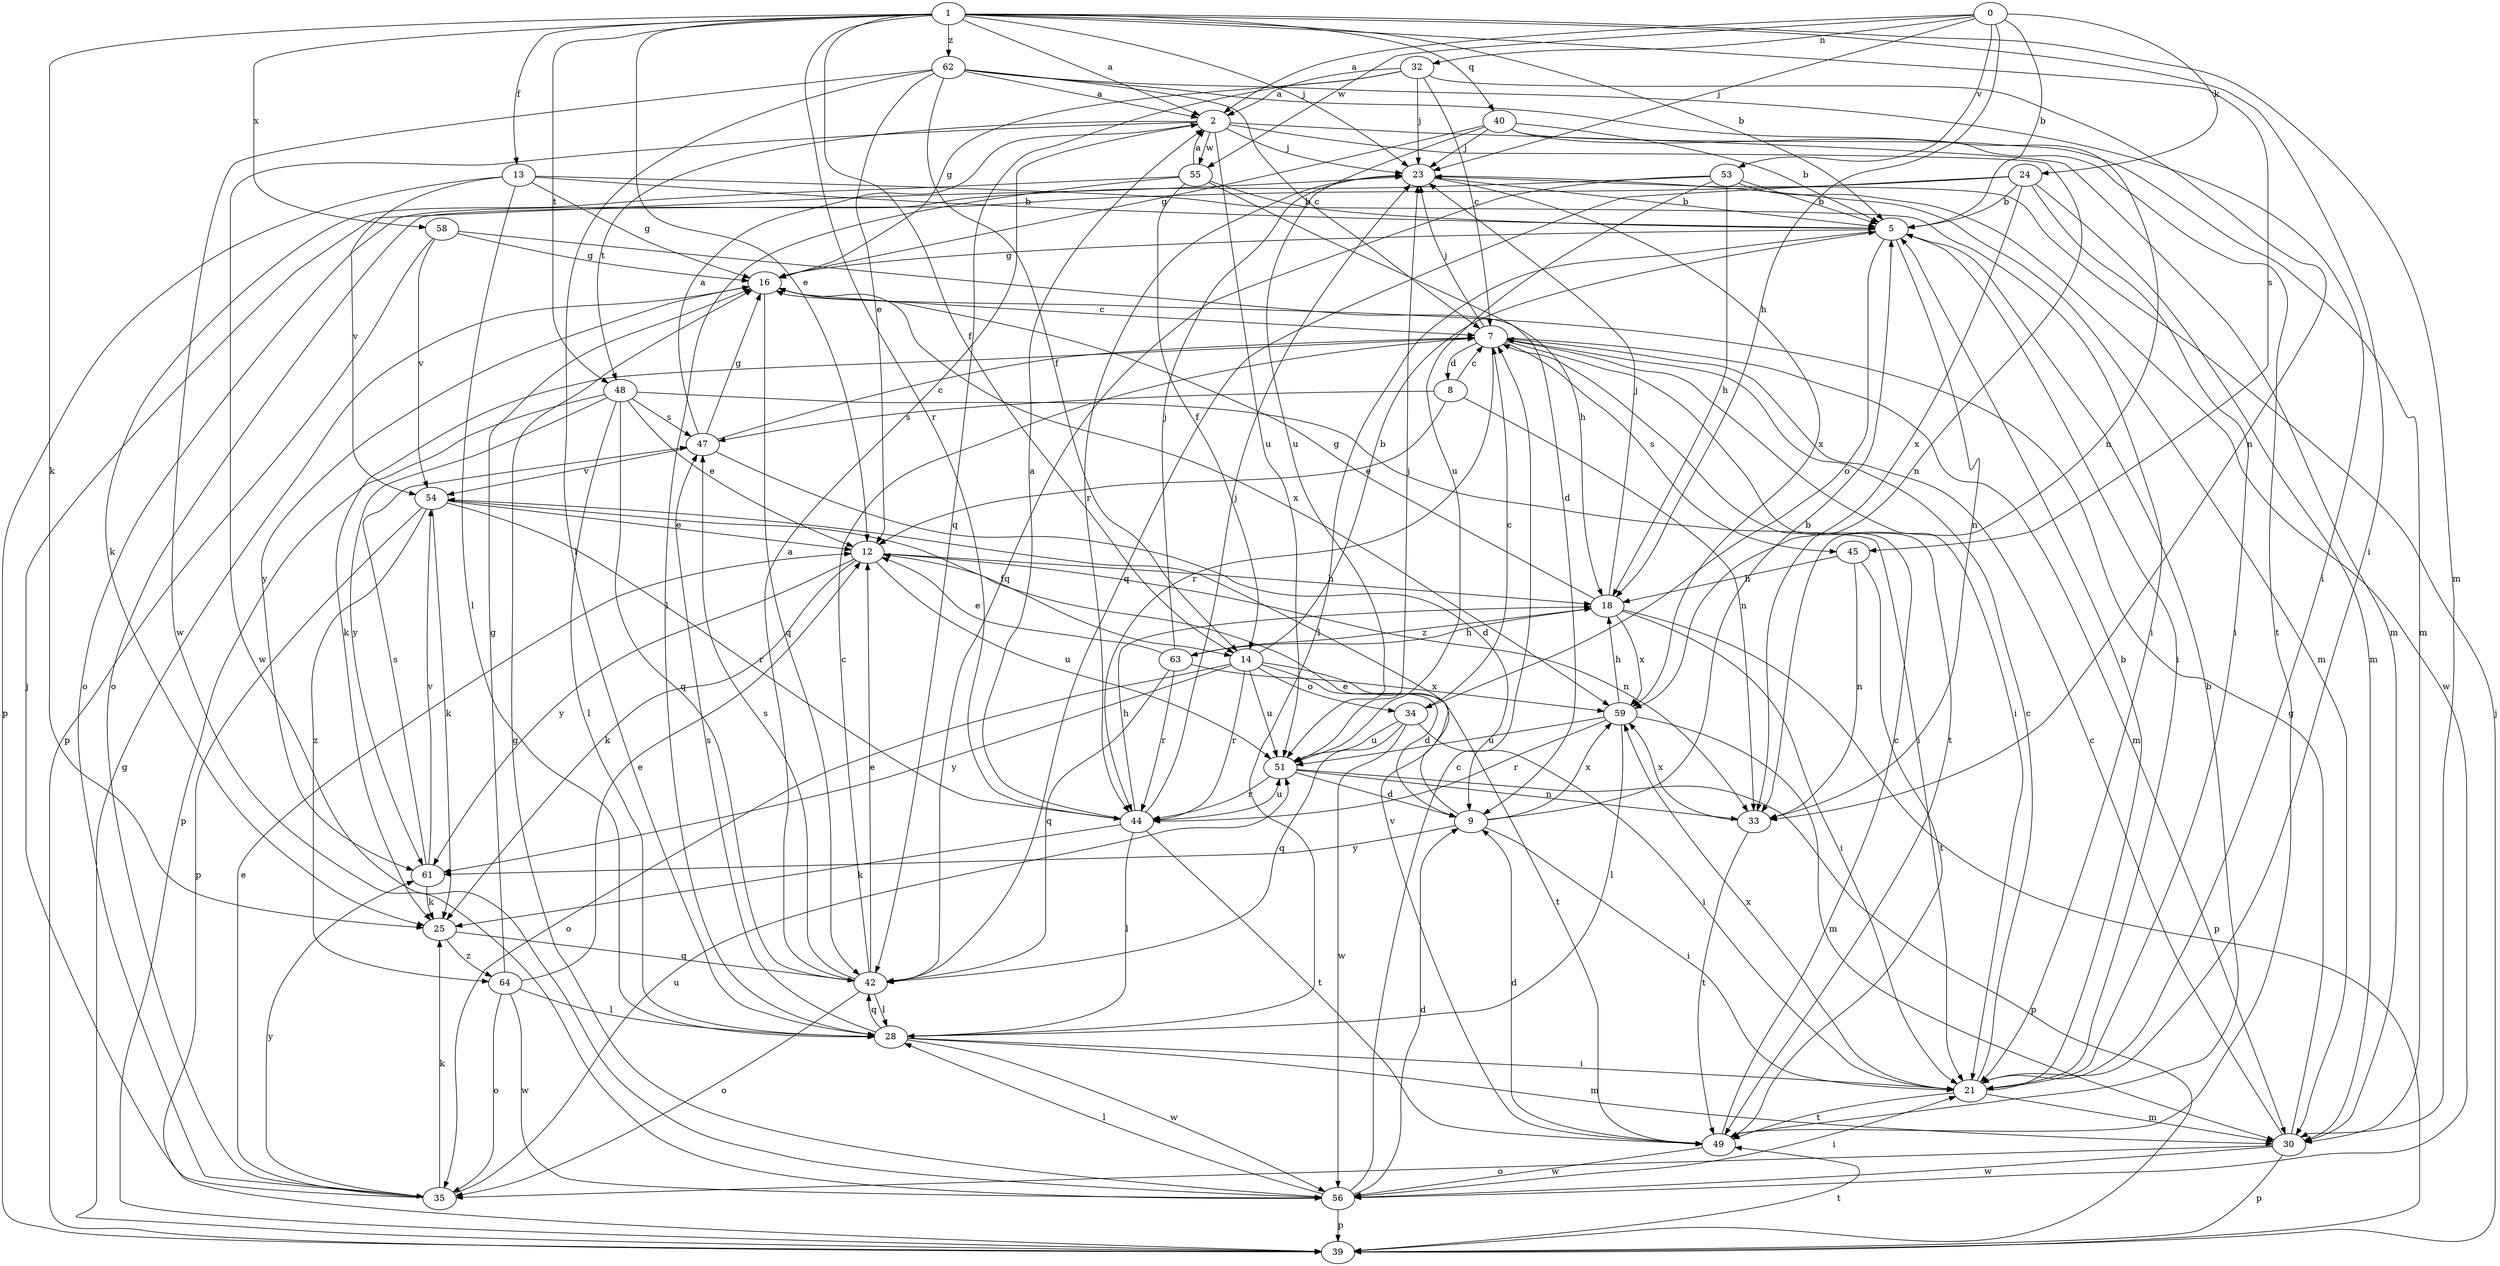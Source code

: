 strict digraph  {
0;
1;
2;
5;
7;
8;
9;
12;
13;
14;
16;
18;
21;
23;
24;
25;
28;
30;
32;
33;
34;
35;
39;
40;
42;
44;
45;
47;
48;
49;
51;
53;
54;
55;
56;
58;
59;
61;
62;
63;
64;
0 -> 2  [label=a];
0 -> 5  [label=b];
0 -> 18  [label=h];
0 -> 23  [label=j];
0 -> 24  [label=k];
0 -> 32  [label=n];
0 -> 53  [label=v];
0 -> 55  [label=w];
1 -> 2  [label=a];
1 -> 5  [label=b];
1 -> 12  [label=e];
1 -> 13  [label=f];
1 -> 14  [label=f];
1 -> 21  [label=i];
1 -> 23  [label=j];
1 -> 25  [label=k];
1 -> 30  [label=m];
1 -> 40  [label=q];
1 -> 44  [label=r];
1 -> 45  [label=s];
1 -> 48  [label=t];
1 -> 58  [label=x];
1 -> 62  [label=z];
2 -> 23  [label=j];
2 -> 30  [label=m];
2 -> 33  [label=n];
2 -> 48  [label=t];
2 -> 51  [label=u];
2 -> 55  [label=w];
2 -> 56  [label=w];
5 -> 16  [label=g];
5 -> 21  [label=i];
5 -> 28  [label=l];
5 -> 33  [label=n];
5 -> 34  [label=o];
7 -> 8  [label=d];
7 -> 21  [label=i];
7 -> 23  [label=j];
7 -> 25  [label=k];
7 -> 30  [label=m];
7 -> 44  [label=r];
7 -> 45  [label=s];
7 -> 49  [label=t];
8 -> 7  [label=c];
8 -> 12  [label=e];
8 -> 33  [label=n];
8 -> 47  [label=s];
9 -> 5  [label=b];
9 -> 12  [label=e];
9 -> 21  [label=i];
9 -> 59  [label=x];
9 -> 61  [label=y];
12 -> 18  [label=h];
12 -> 25  [label=k];
12 -> 33  [label=n];
12 -> 51  [label=u];
12 -> 61  [label=y];
13 -> 5  [label=b];
13 -> 16  [label=g];
13 -> 21  [label=i];
13 -> 28  [label=l];
13 -> 39  [label=p];
13 -> 54  [label=v];
14 -> 5  [label=b];
14 -> 9  [label=d];
14 -> 34  [label=o];
14 -> 35  [label=o];
14 -> 44  [label=r];
14 -> 49  [label=t];
14 -> 51  [label=u];
14 -> 61  [label=y];
16 -> 7  [label=c];
16 -> 42  [label=q];
16 -> 59  [label=x];
16 -> 61  [label=y];
18 -> 16  [label=g];
18 -> 21  [label=i];
18 -> 23  [label=j];
18 -> 39  [label=p];
18 -> 59  [label=x];
18 -> 63  [label=z];
21 -> 5  [label=b];
21 -> 7  [label=c];
21 -> 30  [label=m];
21 -> 49  [label=t];
21 -> 59  [label=x];
23 -> 5  [label=b];
23 -> 30  [label=m];
23 -> 44  [label=r];
23 -> 59  [label=x];
24 -> 5  [label=b];
24 -> 21  [label=i];
24 -> 30  [label=m];
24 -> 35  [label=o];
24 -> 42  [label=q];
24 -> 59  [label=x];
25 -> 42  [label=q];
25 -> 64  [label=z];
28 -> 21  [label=i];
28 -> 30  [label=m];
28 -> 42  [label=q];
28 -> 47  [label=s];
28 -> 56  [label=w];
30 -> 7  [label=c];
30 -> 16  [label=g];
30 -> 35  [label=o];
30 -> 39  [label=p];
30 -> 56  [label=w];
32 -> 2  [label=a];
32 -> 7  [label=c];
32 -> 16  [label=g];
32 -> 23  [label=j];
32 -> 33  [label=n];
32 -> 42  [label=q];
33 -> 49  [label=t];
33 -> 59  [label=x];
34 -> 7  [label=c];
34 -> 21  [label=i];
34 -> 42  [label=q];
34 -> 51  [label=u];
34 -> 56  [label=w];
35 -> 12  [label=e];
35 -> 23  [label=j];
35 -> 25  [label=k];
35 -> 51  [label=u];
35 -> 61  [label=y];
39 -> 16  [label=g];
39 -> 23  [label=j];
39 -> 49  [label=t];
40 -> 5  [label=b];
40 -> 16  [label=g];
40 -> 23  [label=j];
40 -> 30  [label=m];
40 -> 49  [label=t];
40 -> 51  [label=u];
42 -> 2  [label=a];
42 -> 7  [label=c];
42 -> 12  [label=e];
42 -> 28  [label=l];
42 -> 35  [label=o];
42 -> 47  [label=s];
44 -> 2  [label=a];
44 -> 18  [label=h];
44 -> 23  [label=j];
44 -> 25  [label=k];
44 -> 28  [label=l];
44 -> 49  [label=t];
44 -> 51  [label=u];
45 -> 18  [label=h];
45 -> 33  [label=n];
45 -> 49  [label=t];
47 -> 2  [label=a];
47 -> 7  [label=c];
47 -> 9  [label=d];
47 -> 16  [label=g];
47 -> 54  [label=v];
48 -> 12  [label=e];
48 -> 21  [label=i];
48 -> 28  [label=l];
48 -> 39  [label=p];
48 -> 42  [label=q];
48 -> 47  [label=s];
48 -> 61  [label=y];
49 -> 5  [label=b];
49 -> 7  [label=c];
49 -> 9  [label=d];
49 -> 54  [label=v];
49 -> 56  [label=w];
51 -> 9  [label=d];
51 -> 23  [label=j];
51 -> 33  [label=n];
51 -> 39  [label=p];
51 -> 44  [label=r];
53 -> 5  [label=b];
53 -> 18  [label=h];
53 -> 35  [label=o];
53 -> 42  [label=q];
53 -> 51  [label=u];
53 -> 56  [label=w];
54 -> 12  [label=e];
54 -> 14  [label=f];
54 -> 25  [label=k];
54 -> 39  [label=p];
54 -> 44  [label=r];
54 -> 64  [label=z];
55 -> 2  [label=a];
55 -> 5  [label=b];
55 -> 9  [label=d];
55 -> 14  [label=f];
55 -> 25  [label=k];
55 -> 28  [label=l];
56 -> 7  [label=c];
56 -> 9  [label=d];
56 -> 16  [label=g];
56 -> 21  [label=i];
56 -> 28  [label=l];
56 -> 39  [label=p];
58 -> 16  [label=g];
58 -> 18  [label=h];
58 -> 39  [label=p];
58 -> 54  [label=v];
59 -> 18  [label=h];
59 -> 28  [label=l];
59 -> 30  [label=m];
59 -> 44  [label=r];
59 -> 51  [label=u];
61 -> 25  [label=k];
61 -> 47  [label=s];
61 -> 54  [label=v];
62 -> 2  [label=a];
62 -> 7  [label=c];
62 -> 12  [label=e];
62 -> 14  [label=f];
62 -> 21  [label=i];
62 -> 28  [label=l];
62 -> 33  [label=n];
62 -> 56  [label=w];
63 -> 12  [label=e];
63 -> 18  [label=h];
63 -> 23  [label=j];
63 -> 42  [label=q];
63 -> 44  [label=r];
63 -> 59  [label=x];
64 -> 12  [label=e];
64 -> 16  [label=g];
64 -> 28  [label=l];
64 -> 35  [label=o];
64 -> 56  [label=w];
}
